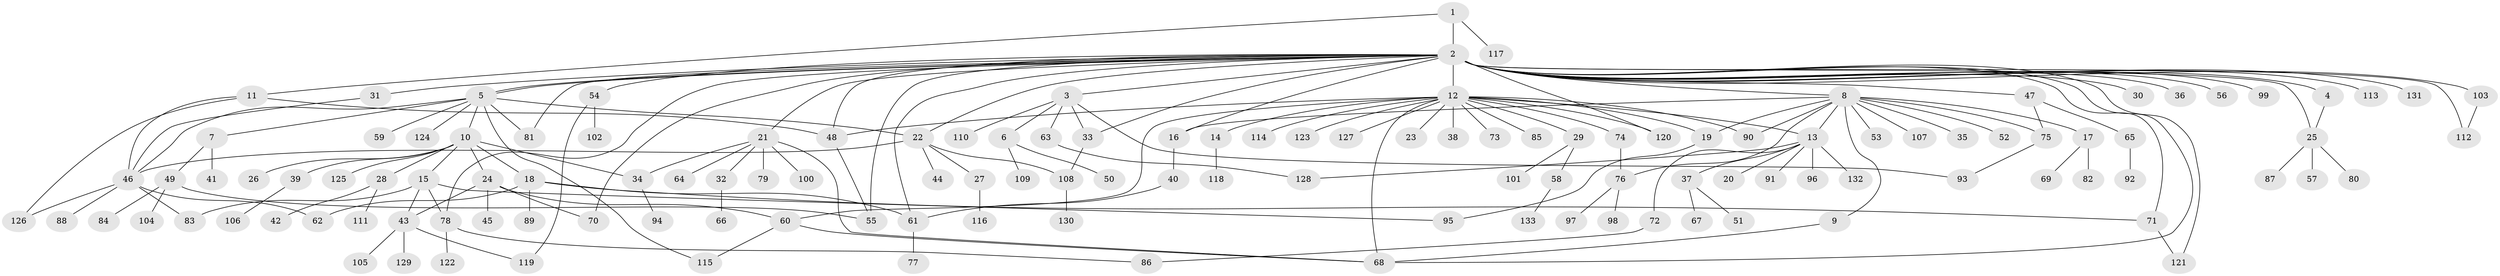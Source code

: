 // coarse degree distribution, {4: 0.12121212121212122, 26: 0.015151515151515152, 11: 0.015151515151515152, 2: 0.25757575757575757, 3: 0.06060606060606061, 12: 0.015151515151515152, 17: 0.015151515151515152, 1: 0.48484848484848486, 6: 0.015151515151515152}
// Generated by graph-tools (version 1.1) at 2025/18/03/04/25 18:18:28]
// undirected, 133 vertices, 175 edges
graph export_dot {
graph [start="1"]
  node [color=gray90,style=filled];
  1;
  2;
  3;
  4;
  5;
  6;
  7;
  8;
  9;
  10;
  11;
  12;
  13;
  14;
  15;
  16;
  17;
  18;
  19;
  20;
  21;
  22;
  23;
  24;
  25;
  26;
  27;
  28;
  29;
  30;
  31;
  32;
  33;
  34;
  35;
  36;
  37;
  38;
  39;
  40;
  41;
  42;
  43;
  44;
  45;
  46;
  47;
  48;
  49;
  50;
  51;
  52;
  53;
  54;
  55;
  56;
  57;
  58;
  59;
  60;
  61;
  62;
  63;
  64;
  65;
  66;
  67;
  68;
  69;
  70;
  71;
  72;
  73;
  74;
  75;
  76;
  77;
  78;
  79;
  80;
  81;
  82;
  83;
  84;
  85;
  86;
  87;
  88;
  89;
  90;
  91;
  92;
  93;
  94;
  95;
  96;
  97;
  98;
  99;
  100;
  101;
  102;
  103;
  104;
  105;
  106;
  107;
  108;
  109;
  110;
  111;
  112;
  113;
  114;
  115;
  116;
  117;
  118;
  119;
  120;
  121;
  122;
  123;
  124;
  125;
  126;
  127;
  128;
  129;
  130;
  131;
  132;
  133;
  1 -- 2;
  1 -- 11;
  1 -- 117;
  2 -- 3;
  2 -- 4;
  2 -- 5;
  2 -- 5;
  2 -- 8;
  2 -- 12;
  2 -- 16;
  2 -- 21;
  2 -- 22;
  2 -- 25;
  2 -- 30;
  2 -- 31;
  2 -- 33;
  2 -- 36;
  2 -- 47;
  2 -- 48;
  2 -- 54;
  2 -- 55;
  2 -- 56;
  2 -- 61;
  2 -- 68;
  2 -- 70;
  2 -- 71;
  2 -- 78;
  2 -- 81;
  2 -- 99;
  2 -- 103;
  2 -- 112;
  2 -- 113;
  2 -- 120;
  2 -- 121;
  2 -- 131;
  3 -- 6;
  3 -- 33;
  3 -- 63;
  3 -- 93;
  3 -- 110;
  4 -- 25;
  5 -- 7;
  5 -- 10;
  5 -- 22;
  5 -- 46;
  5 -- 59;
  5 -- 81;
  5 -- 115;
  5 -- 124;
  6 -- 50;
  6 -- 109;
  7 -- 41;
  7 -- 49;
  8 -- 9;
  8 -- 13;
  8 -- 16;
  8 -- 17;
  8 -- 19;
  8 -- 35;
  8 -- 52;
  8 -- 53;
  8 -- 75;
  8 -- 76;
  8 -- 90;
  8 -- 107;
  9 -- 68;
  10 -- 15;
  10 -- 18;
  10 -- 24;
  10 -- 26;
  10 -- 28;
  10 -- 34;
  10 -- 39;
  10 -- 125;
  11 -- 46;
  11 -- 48;
  11 -- 126;
  12 -- 13;
  12 -- 14;
  12 -- 19;
  12 -- 23;
  12 -- 29;
  12 -- 38;
  12 -- 48;
  12 -- 60;
  12 -- 68;
  12 -- 73;
  12 -- 74;
  12 -- 85;
  12 -- 90;
  12 -- 114;
  12 -- 120;
  12 -- 123;
  12 -- 127;
  13 -- 20;
  13 -- 37;
  13 -- 72;
  13 -- 91;
  13 -- 96;
  13 -- 128;
  13 -- 132;
  14 -- 118;
  15 -- 43;
  15 -- 78;
  15 -- 83;
  15 -- 95;
  16 -- 40;
  17 -- 69;
  17 -- 82;
  18 -- 61;
  18 -- 62;
  18 -- 71;
  18 -- 89;
  19 -- 95;
  21 -- 32;
  21 -- 34;
  21 -- 64;
  21 -- 68;
  21 -- 79;
  21 -- 100;
  22 -- 27;
  22 -- 44;
  22 -- 46;
  22 -- 108;
  24 -- 43;
  24 -- 45;
  24 -- 60;
  24 -- 70;
  25 -- 57;
  25 -- 80;
  25 -- 87;
  27 -- 116;
  28 -- 42;
  28 -- 111;
  29 -- 58;
  29 -- 101;
  31 -- 46;
  32 -- 66;
  33 -- 108;
  34 -- 94;
  37 -- 51;
  37 -- 67;
  39 -- 106;
  40 -- 61;
  43 -- 105;
  43 -- 119;
  43 -- 129;
  46 -- 62;
  46 -- 83;
  46 -- 88;
  46 -- 126;
  47 -- 65;
  47 -- 75;
  48 -- 55;
  49 -- 55;
  49 -- 84;
  49 -- 104;
  54 -- 102;
  54 -- 119;
  58 -- 133;
  60 -- 68;
  60 -- 115;
  61 -- 77;
  63 -- 128;
  65 -- 92;
  71 -- 121;
  72 -- 86;
  74 -- 76;
  75 -- 93;
  76 -- 97;
  76 -- 98;
  78 -- 86;
  78 -- 122;
  103 -- 112;
  108 -- 130;
}
